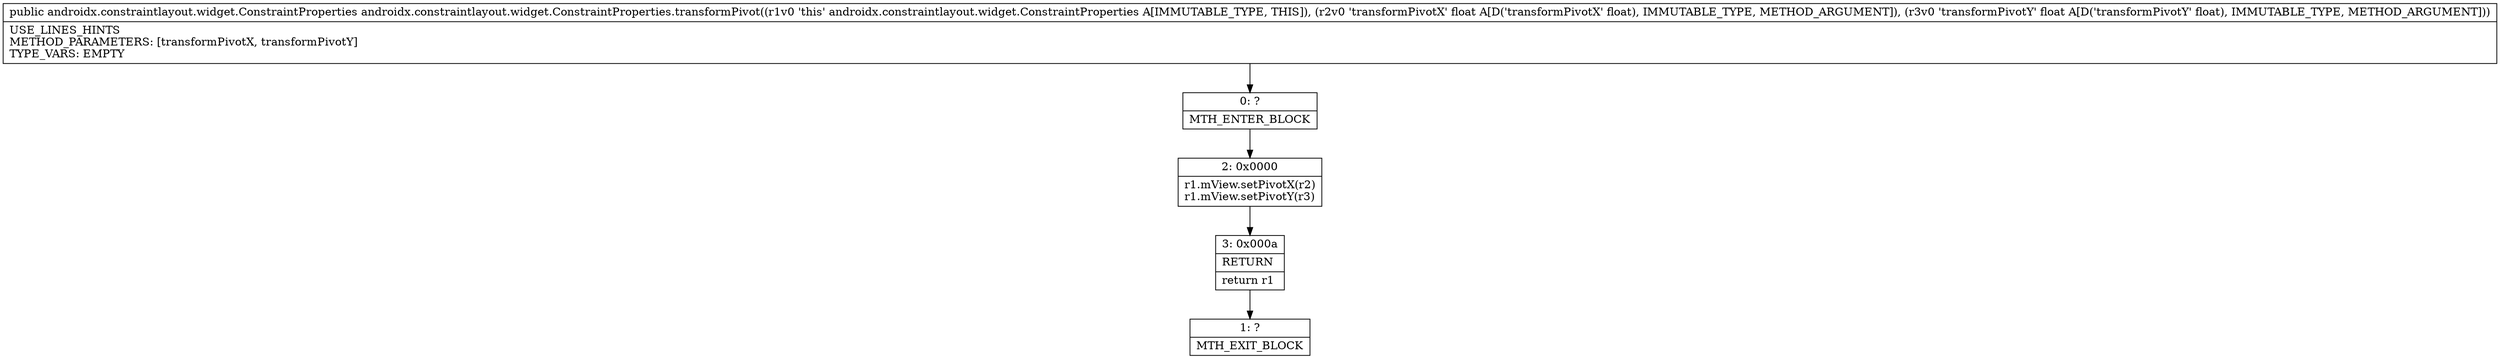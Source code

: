 digraph "CFG forandroidx.constraintlayout.widget.ConstraintProperties.transformPivot(FF)Landroidx\/constraintlayout\/widget\/ConstraintProperties;" {
Node_0 [shape=record,label="{0\:\ ?|MTH_ENTER_BLOCK\l}"];
Node_2 [shape=record,label="{2\:\ 0x0000|r1.mView.setPivotX(r2)\lr1.mView.setPivotY(r3)\l}"];
Node_3 [shape=record,label="{3\:\ 0x000a|RETURN\l|return r1\l}"];
Node_1 [shape=record,label="{1\:\ ?|MTH_EXIT_BLOCK\l}"];
MethodNode[shape=record,label="{public androidx.constraintlayout.widget.ConstraintProperties androidx.constraintlayout.widget.ConstraintProperties.transformPivot((r1v0 'this' androidx.constraintlayout.widget.ConstraintProperties A[IMMUTABLE_TYPE, THIS]), (r2v0 'transformPivotX' float A[D('transformPivotX' float), IMMUTABLE_TYPE, METHOD_ARGUMENT]), (r3v0 'transformPivotY' float A[D('transformPivotY' float), IMMUTABLE_TYPE, METHOD_ARGUMENT]))  | USE_LINES_HINTS\lMETHOD_PARAMETERS: [transformPivotX, transformPivotY]\lTYPE_VARS: EMPTY\l}"];
MethodNode -> Node_0;Node_0 -> Node_2;
Node_2 -> Node_3;
Node_3 -> Node_1;
}

